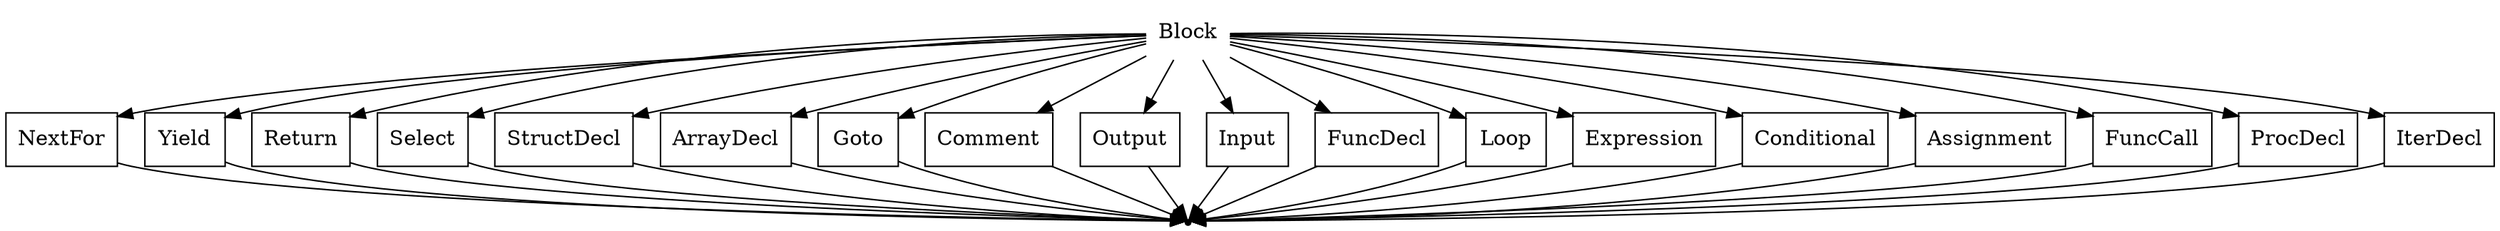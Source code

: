 digraph Block {
  start [label="Block" shape=plaintext];
  A [label="NextFor" shape=box];
  B [label="Yield" shape=box];
  C [label="Return" shape=box];
  D [label="Select" shape=box];
  E [label="StructDecl" shape=box];
  F [label="ArrayDecl" shape=box];
  G [label="Goto" shape=box];
  H [label="Comment" shape=box];
  I [label="Output" shape=box];
  J [label="Input" shape=box];
  K [label="FuncDecl" shape=box];
  L [label="Loop" shape=box];
  M [label="Expression" shape=box];
  N [label="Conditional" shape=box];
  O [label="Assignment" shape=box];
  P [label="FuncCall" shape=box];
  Q [label="ProcDecl" shape=box];
  R [label="IterDecl" shape=box];
  end [label="" shape=point];
  start -> R;
  start -> Q;
  start -> P;
  start -> O;
  start -> N;
  start -> M;
  start -> L;
  start -> K;
  start -> J;
  start -> I;
  start -> H;
  start -> G;
  start -> F;
  start -> E;
  start -> D;
  start -> C;
  start -> B;
  start -> A;
  A -> end;
  B -> end;
  C -> end;
  D -> end;
  E -> end;
  F -> end;
  G -> end;
  H -> end;
  I -> end;
  J -> end;
  K -> end;
  L -> end;
  M -> end;
  N -> end;
  O -> end;
  P -> end;
  Q -> end;
  R -> end;
}